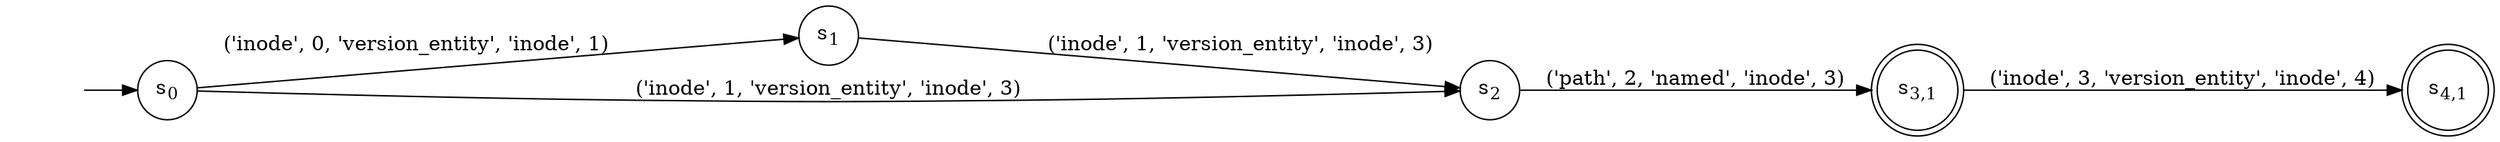 digraph DFA {
    rankdir = LR;
    I [style = invis];
    I -> S0;
    S0 [label = <s<sub>0</sub>>, shape = circle];
    S1 [label = <s<sub>1</sub>>, shape = circle];
    S2 [label = <s<sub>2</sub>>, shape = circle];
    S3 [label = <s<sub>3,1</sub>>, shape = circle, peripheries = 2];
    S4 [label = <s<sub>4,1</sub>>, shape = circle, peripheries = 2];
    S3 -> S4 [label = "('inode', 3, 'version_entity', 'inode', 4)"];
    S2 -> S3 [label = "('path', 2, 'named', 'inode', 3)"];
    S1 -> S2 [label = "('inode', 1, 'version_entity', 'inode', 3)"];
    S0 -> S1 [label = "('inode', 0, 'version_entity', 'inode', 1)"];
    S0 -> S2 [label = "('inode', 1, 'version_entity', 'inode', 3)"];
}
